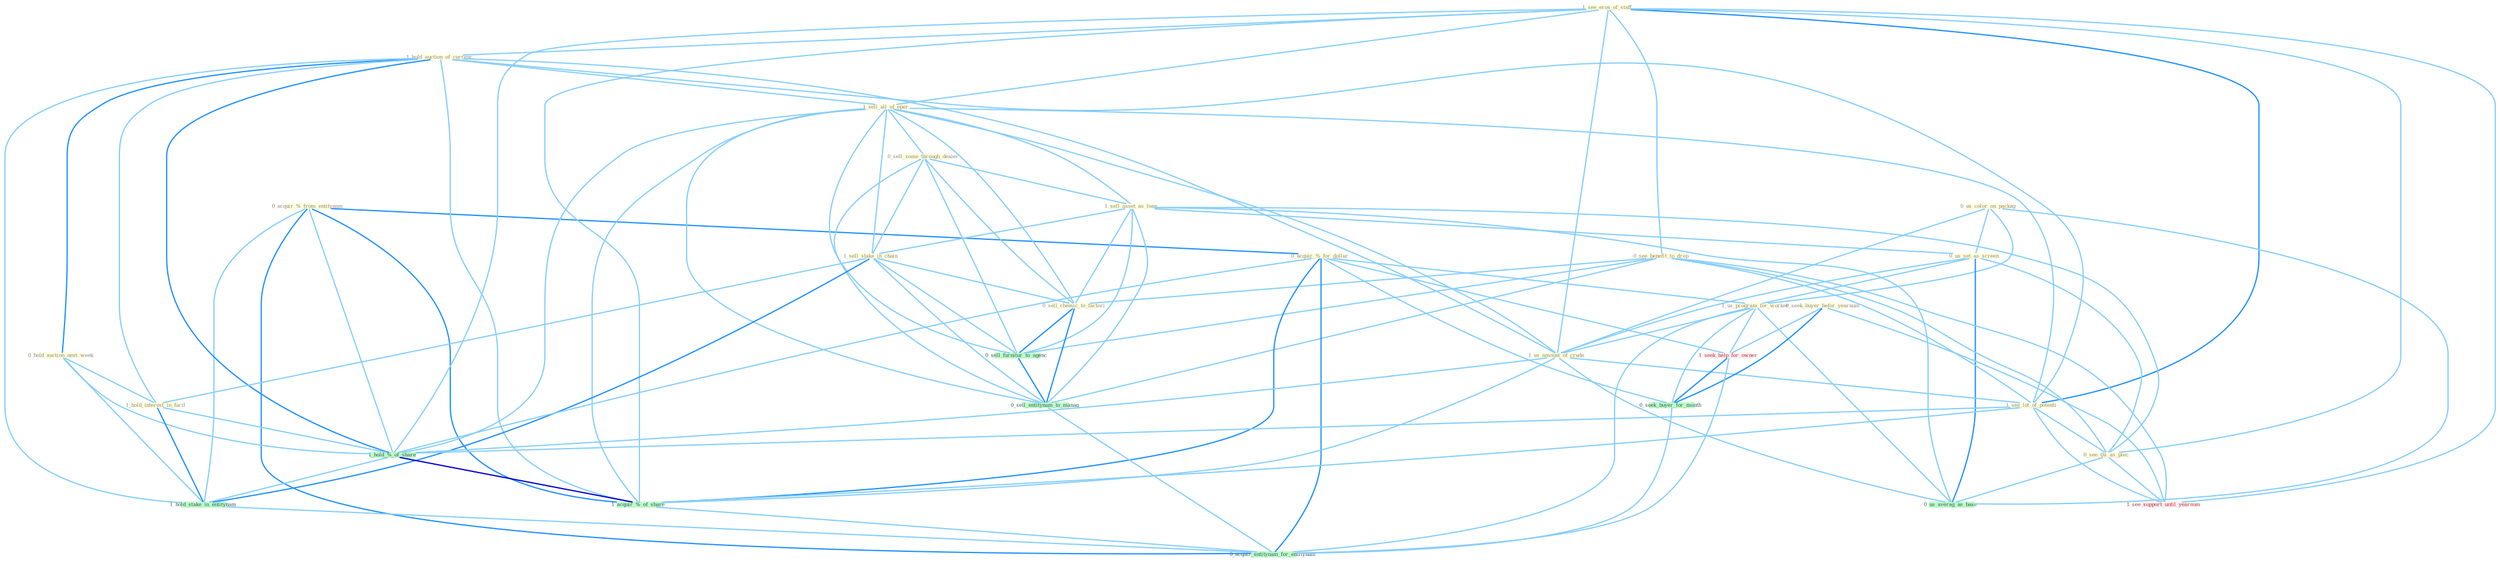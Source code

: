 Graph G{ 
    node
    [shape=polygon,style=filled,width=.5,height=.06,color="#BDFCC9",fixedsize=true,fontsize=4,
    fontcolor="#2f4f4f"];
    {node
    [color="#ffffe0", fontcolor="#8b7d6b"] "0_acquir_%_from_entitynam " "1_see_eros_of_staff " "1_hold_auction_of_currenc " "0_us_color_on_packag " "1_sell_all_of_oper " "0_sell_some_through_dealer " "0_hold_auction_next_week " "1_sell_asset_as_loan " "1_sell_stake_in_chain " "0_us_set_as_screen " "0_see_benefit_to_drop " "0_acquir_%_for_dollar " "1_hold_interest_in_facil " "1_us_program_for_worker " "1_us_amount_of_crude " "0_sell_chemic_to_factori " "1_see_lot_of_potenti " "0_seek_buyer_befor_yearnum " "0_see_thi_as_piec "}
{node [color="#fff0f5", fontcolor="#b22222"] "1_seek_help_for_owner " "1_see_support_until_yearnum "}
edge [color="#B0E2FF"];

	"0_acquir_%_from_entitynam " -- "0_acquir_%_for_dollar " [w="2", color="#1e90ff" , len=0.8];
	"0_acquir_%_from_entitynam " -- "1_hold_%_of_share " [w="1", color="#87cefa" ];
	"0_acquir_%_from_entitynam " -- "1_hold_stake_in_entitynam " [w="1", color="#87cefa" ];
	"0_acquir_%_from_entitynam " -- "1_acquir_%_of_share " [w="2", color="#1e90ff" , len=0.8];
	"0_acquir_%_from_entitynam " -- "0_acquir_entitynam_for_entitynam " [w="2", color="#1e90ff" , len=0.8];
	"1_see_eros_of_staff " -- "1_hold_auction_of_currenc " [w="1", color="#87cefa" ];
	"1_see_eros_of_staff " -- "1_sell_all_of_oper " [w="1", color="#87cefa" ];
	"1_see_eros_of_staff " -- "0_see_benefit_to_drop " [w="1", color="#87cefa" ];
	"1_see_eros_of_staff " -- "1_us_amount_of_crude " [w="1", color="#87cefa" ];
	"1_see_eros_of_staff " -- "1_see_lot_of_potenti " [w="2", color="#1e90ff" , len=0.8];
	"1_see_eros_of_staff " -- "0_see_thi_as_piec " [w="1", color="#87cefa" ];
	"1_see_eros_of_staff " -- "1_hold_%_of_share " [w="1", color="#87cefa" ];
	"1_see_eros_of_staff " -- "1_acquir_%_of_share " [w="1", color="#87cefa" ];
	"1_see_eros_of_staff " -- "1_see_support_until_yearnum " [w="1", color="#87cefa" ];
	"1_hold_auction_of_currenc " -- "1_sell_all_of_oper " [w="1", color="#87cefa" ];
	"1_hold_auction_of_currenc " -- "0_hold_auction_next_week " [w="2", color="#1e90ff" , len=0.8];
	"1_hold_auction_of_currenc " -- "1_hold_interest_in_facil " [w="1", color="#87cefa" ];
	"1_hold_auction_of_currenc " -- "1_us_amount_of_crude " [w="1", color="#87cefa" ];
	"1_hold_auction_of_currenc " -- "1_see_lot_of_potenti " [w="1", color="#87cefa" ];
	"1_hold_auction_of_currenc " -- "1_hold_%_of_share " [w="2", color="#1e90ff" , len=0.8];
	"1_hold_auction_of_currenc " -- "1_hold_stake_in_entitynam " [w="1", color="#87cefa" ];
	"1_hold_auction_of_currenc " -- "1_acquir_%_of_share " [w="1", color="#87cefa" ];
	"0_us_color_on_packag " -- "0_us_set_as_screen " [w="1", color="#87cefa" ];
	"0_us_color_on_packag " -- "1_us_program_for_worker " [w="1", color="#87cefa" ];
	"0_us_color_on_packag " -- "1_us_amount_of_crude " [w="1", color="#87cefa" ];
	"0_us_color_on_packag " -- "0_us_averag_as_base " [w="1", color="#87cefa" ];
	"1_sell_all_of_oper " -- "0_sell_some_through_dealer " [w="1", color="#87cefa" ];
	"1_sell_all_of_oper " -- "1_sell_asset_as_loan " [w="1", color="#87cefa" ];
	"1_sell_all_of_oper " -- "1_sell_stake_in_chain " [w="1", color="#87cefa" ];
	"1_sell_all_of_oper " -- "1_us_amount_of_crude " [w="1", color="#87cefa" ];
	"1_sell_all_of_oper " -- "0_sell_chemic_to_factori " [w="1", color="#87cefa" ];
	"1_sell_all_of_oper " -- "1_see_lot_of_potenti " [w="1", color="#87cefa" ];
	"1_sell_all_of_oper " -- "1_hold_%_of_share " [w="1", color="#87cefa" ];
	"1_sell_all_of_oper " -- "1_acquir_%_of_share " [w="1", color="#87cefa" ];
	"1_sell_all_of_oper " -- "0_sell_furnitur_to_agenc " [w="1", color="#87cefa" ];
	"1_sell_all_of_oper " -- "0_sell_entitynam_to_manag " [w="1", color="#87cefa" ];
	"0_sell_some_through_dealer " -- "1_sell_asset_as_loan " [w="1", color="#87cefa" ];
	"0_sell_some_through_dealer " -- "1_sell_stake_in_chain " [w="1", color="#87cefa" ];
	"0_sell_some_through_dealer " -- "0_sell_chemic_to_factori " [w="1", color="#87cefa" ];
	"0_sell_some_through_dealer " -- "0_sell_furnitur_to_agenc " [w="1", color="#87cefa" ];
	"0_sell_some_through_dealer " -- "0_sell_entitynam_to_manag " [w="1", color="#87cefa" ];
	"0_hold_auction_next_week " -- "1_hold_interest_in_facil " [w="1", color="#87cefa" ];
	"0_hold_auction_next_week " -- "1_hold_%_of_share " [w="1", color="#87cefa" ];
	"0_hold_auction_next_week " -- "1_hold_stake_in_entitynam " [w="1", color="#87cefa" ];
	"1_sell_asset_as_loan " -- "1_sell_stake_in_chain " [w="1", color="#87cefa" ];
	"1_sell_asset_as_loan " -- "0_us_set_as_screen " [w="1", color="#87cefa" ];
	"1_sell_asset_as_loan " -- "0_sell_chemic_to_factori " [w="1", color="#87cefa" ];
	"1_sell_asset_as_loan " -- "0_see_thi_as_piec " [w="1", color="#87cefa" ];
	"1_sell_asset_as_loan " -- "0_sell_furnitur_to_agenc " [w="1", color="#87cefa" ];
	"1_sell_asset_as_loan " -- "0_us_averag_as_base " [w="1", color="#87cefa" ];
	"1_sell_asset_as_loan " -- "0_sell_entitynam_to_manag " [w="1", color="#87cefa" ];
	"1_sell_stake_in_chain " -- "1_hold_interest_in_facil " [w="1", color="#87cefa" ];
	"1_sell_stake_in_chain " -- "0_sell_chemic_to_factori " [w="1", color="#87cefa" ];
	"1_sell_stake_in_chain " -- "1_hold_stake_in_entitynam " [w="2", color="#1e90ff" , len=0.8];
	"1_sell_stake_in_chain " -- "0_sell_furnitur_to_agenc " [w="1", color="#87cefa" ];
	"1_sell_stake_in_chain " -- "0_sell_entitynam_to_manag " [w="1", color="#87cefa" ];
	"0_us_set_as_screen " -- "1_us_program_for_worker " [w="1", color="#87cefa" ];
	"0_us_set_as_screen " -- "1_us_amount_of_crude " [w="1", color="#87cefa" ];
	"0_us_set_as_screen " -- "0_see_thi_as_piec " [w="1", color="#87cefa" ];
	"0_us_set_as_screen " -- "0_us_averag_as_base " [w="2", color="#1e90ff" , len=0.8];
	"0_see_benefit_to_drop " -- "0_sell_chemic_to_factori " [w="1", color="#87cefa" ];
	"0_see_benefit_to_drop " -- "1_see_lot_of_potenti " [w="1", color="#87cefa" ];
	"0_see_benefit_to_drop " -- "0_see_thi_as_piec " [w="1", color="#87cefa" ];
	"0_see_benefit_to_drop " -- "1_see_support_until_yearnum " [w="1", color="#87cefa" ];
	"0_see_benefit_to_drop " -- "0_sell_furnitur_to_agenc " [w="1", color="#87cefa" ];
	"0_see_benefit_to_drop " -- "0_sell_entitynam_to_manag " [w="1", color="#87cefa" ];
	"0_acquir_%_for_dollar " -- "1_us_program_for_worker " [w="1", color="#87cefa" ];
	"0_acquir_%_for_dollar " -- "1_hold_%_of_share " [w="1", color="#87cefa" ];
	"0_acquir_%_for_dollar " -- "1_seek_help_for_owner " [w="1", color="#87cefa" ];
	"0_acquir_%_for_dollar " -- "0_seek_buyer_for_month " [w="1", color="#87cefa" ];
	"0_acquir_%_for_dollar " -- "1_acquir_%_of_share " [w="2", color="#1e90ff" , len=0.8];
	"0_acquir_%_for_dollar " -- "0_acquir_entitynam_for_entitynam " [w="2", color="#1e90ff" , len=0.8];
	"1_hold_interest_in_facil " -- "1_hold_%_of_share " [w="1", color="#87cefa" ];
	"1_hold_interest_in_facil " -- "1_hold_stake_in_entitynam " [w="2", color="#1e90ff" , len=0.8];
	"1_us_program_for_worker " -- "1_us_amount_of_crude " [w="1", color="#87cefa" ];
	"1_us_program_for_worker " -- "1_seek_help_for_owner " [w="1", color="#87cefa" ];
	"1_us_program_for_worker " -- "0_seek_buyer_for_month " [w="1", color="#87cefa" ];
	"1_us_program_for_worker " -- "0_us_averag_as_base " [w="1", color="#87cefa" ];
	"1_us_program_for_worker " -- "0_acquir_entitynam_for_entitynam " [w="1", color="#87cefa" ];
	"1_us_amount_of_crude " -- "1_see_lot_of_potenti " [w="1", color="#87cefa" ];
	"1_us_amount_of_crude " -- "1_hold_%_of_share " [w="1", color="#87cefa" ];
	"1_us_amount_of_crude " -- "1_acquir_%_of_share " [w="1", color="#87cefa" ];
	"1_us_amount_of_crude " -- "0_us_averag_as_base " [w="1", color="#87cefa" ];
	"0_sell_chemic_to_factori " -- "0_sell_furnitur_to_agenc " [w="2", color="#1e90ff" , len=0.8];
	"0_sell_chemic_to_factori " -- "0_sell_entitynam_to_manag " [w="2", color="#1e90ff" , len=0.8];
	"1_see_lot_of_potenti " -- "0_see_thi_as_piec " [w="1", color="#87cefa" ];
	"1_see_lot_of_potenti " -- "1_hold_%_of_share " [w="1", color="#87cefa" ];
	"1_see_lot_of_potenti " -- "1_acquir_%_of_share " [w="1", color="#87cefa" ];
	"1_see_lot_of_potenti " -- "1_see_support_until_yearnum " [w="1", color="#87cefa" ];
	"0_seek_buyer_befor_yearnum " -- "1_seek_help_for_owner " [w="1", color="#87cefa" ];
	"0_seek_buyer_befor_yearnum " -- "0_seek_buyer_for_month " [w="2", color="#1e90ff" , len=0.8];
	"0_seek_buyer_befor_yearnum " -- "1_see_support_until_yearnum " [w="1", color="#87cefa" ];
	"0_see_thi_as_piec " -- "1_see_support_until_yearnum " [w="1", color="#87cefa" ];
	"0_see_thi_as_piec " -- "0_us_averag_as_base " [w="1", color="#87cefa" ];
	"1_hold_%_of_share " -- "1_hold_stake_in_entitynam " [w="1", color="#87cefa" ];
	"1_hold_%_of_share " -- "1_acquir_%_of_share " [w="3", color="#0000cd" , len=0.6];
	"1_hold_stake_in_entitynam " -- "0_acquir_entitynam_for_entitynam " [w="1", color="#87cefa" ];
	"1_seek_help_for_owner " -- "0_seek_buyer_for_month " [w="2", color="#1e90ff" , len=0.8];
	"1_seek_help_for_owner " -- "0_acquir_entitynam_for_entitynam " [w="1", color="#87cefa" ];
	"0_seek_buyer_for_month " -- "0_acquir_entitynam_for_entitynam " [w="1", color="#87cefa" ];
	"1_acquir_%_of_share " -- "0_acquir_entitynam_for_entitynam " [w="1", color="#87cefa" ];
	"0_sell_furnitur_to_agenc " -- "0_sell_entitynam_to_manag " [w="2", color="#1e90ff" , len=0.8];
	"0_sell_entitynam_to_manag " -- "0_acquir_entitynam_for_entitynam " [w="1", color="#87cefa" ];
}